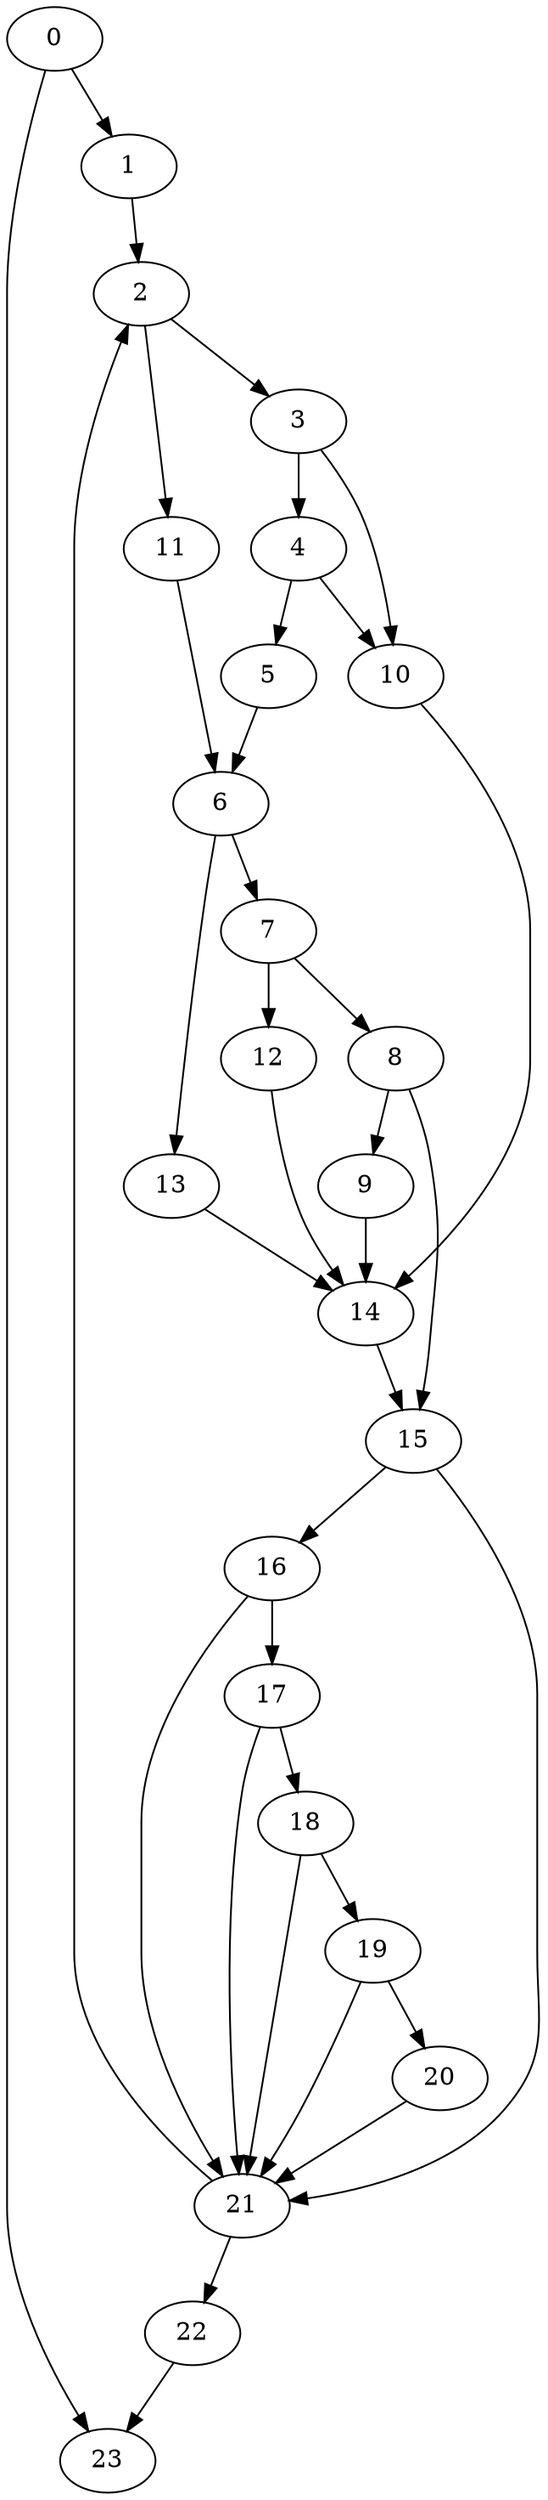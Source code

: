 digraph {
	0
	1
	2
	3
	4
	5
	6
	7
	8
	9
	10
	11
	12
	13
	14
	15
	16
	17
	18
	19
	20
	21
	22
	23
	2 -> 3
	6 -> 7
	2 -> 11
	9 -> 14
	10 -> 14
	12 -> 14
	13 -> 14
	17 -> 18
	0 -> 1
	1 -> 2
	21 -> 2
	15 -> 21
	16 -> 21
	17 -> 21
	18 -> 21
	19 -> 21
	20 -> 21
	0 -> 23
	22 -> 23
	3 -> 4
	5 -> 6
	11 -> 6
	7 -> 8
	3 -> 10
	4 -> 10
	7 -> 12
	21 -> 22
	4 -> 5
	8 -> 9
	6 -> 13
	8 -> 15
	14 -> 15
	15 -> 16
	16 -> 17
	18 -> 19
	19 -> 20
}
